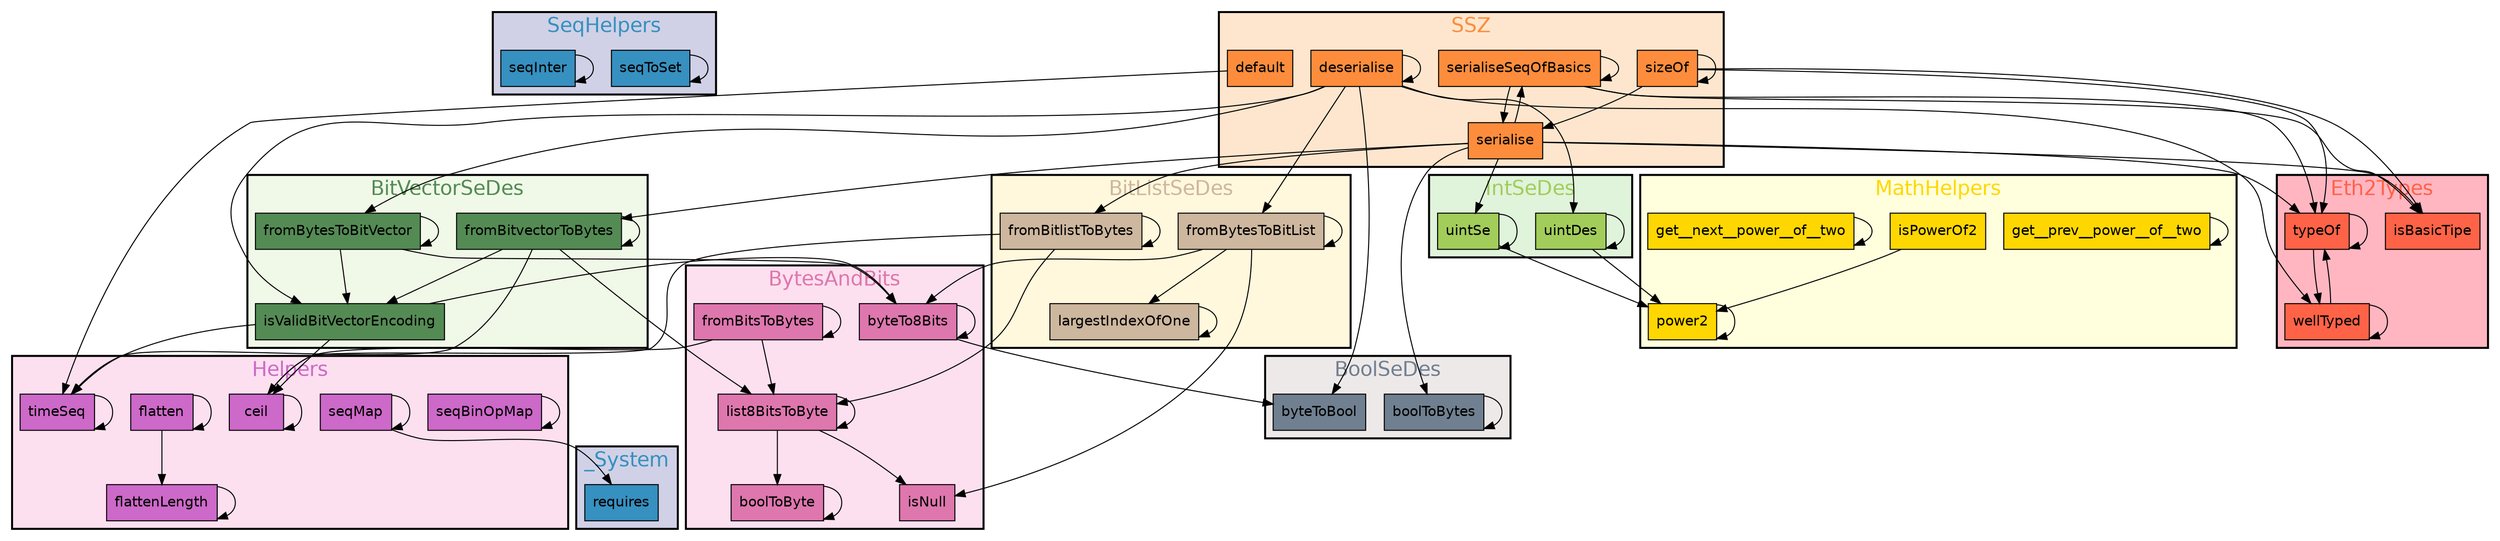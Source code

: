 digraph G {
fontname=helvetica;
subgraph cluster_SeqHelpers {
style=filled;
fontsize="20.0";
fillcolor="#d0d1e6";
fontcolor="#3690c0";
penwidth=2;
label=SeqHelpers;
seqToSet [shape=rectangle, style=filled, fontname=helvetica, fillcolor="#3690c0"];
seqInter [shape=rectangle, style=filled, fontname=helvetica, fillcolor="#3690c0"];
}

subgraph cluster_BitListSeDes {
style=filled;
fontsize="20.0";
fillcolor=cornsilk;
fontcolor=bisque3;
penwidth=2;
label=BitListSeDes;
fromBytesToBitList [shape=rectangle, style=filled, fontname=helvetica, fillcolor=bisque3];
largestIndexOfOne [shape=rectangle, style=filled, fontname=helvetica, fillcolor=bisque3];
fromBitlistToBytes [shape=rectangle, style=filled, fontname=helvetica, fillcolor=bisque3];
}

subgraph cluster_SSZ {
style=filled;
fontsize="20.0";
fillcolor="#fee6ce";
fontcolor="#fd8d3c";
penwidth=2;
label=SSZ;
serialiseSeqOfBasics [shape=rectangle, style=filled, fontname=helvetica, fillcolor="#fd8d3c"];
deserialise [shape=rectangle, style=filled, fontname=helvetica, fillcolor="#fd8d3c"];
serialise [shape=rectangle, style=filled, fontname=helvetica, fillcolor="#fd8d3c"];
default [shape=rectangle, style=filled, fontname=helvetica, fillcolor="#fd8d3c"];
sizeOf [shape=rectangle, style=filled, fontname=helvetica, fillcolor="#fd8d3c"];
}

subgraph cluster_BytesAndBits {
style=filled;
fontsize="20.0";
fillcolor="#fde0ef";
fontcolor="#de77ae";
penwidth=2;
label=BytesAndBits;
fromBitsToBytes [shape=rectangle, style=filled, fontname=helvetica, fillcolor="#de77ae"];
byteTo8Bits [shape=rectangle, style=filled, fontname=helvetica, fillcolor="#de77ae"];
boolToByte [shape=rectangle, style=filled, fontname=helvetica, fillcolor="#de77ae"];
list8BitsToByte [shape=rectangle, style=filled, fontname=helvetica, fillcolor="#de77ae"];
isNull [shape=rectangle, style=filled, fontname=helvetica, fillcolor="#de77ae"];
}

subgraph cluster_Eth2Types {
style=filled;
fontsize="20.0";
fillcolor=lightpink;
fontcolor=tomato;
penwidth=2;
label=Eth2Types;
typeOf [shape=rectangle, style=filled, fontname=helvetica, fillcolor=tomato];
isBasicTipe [shape=rectangle, style=filled, fontname=helvetica, fillcolor=tomato];
wellTyped [shape=rectangle, style=filled, fontname=helvetica, fillcolor=tomato];
}

subgraph cluster_MathHelpers {
style=filled;
fontsize="20.0";
fillcolor="#ffffdd";
fontcolor=gold;
penwidth=2;
label=MathHelpers;
get__prev__power__of__two [shape=rectangle, style=filled, fontname=helvetica, fillcolor=gold];
isPowerOf2 [shape=rectangle, style=filled, fontname=helvetica, fillcolor=gold];
power2 [shape=rectangle, style=filled, fontname=helvetica, fillcolor=gold];
get__next__power__of__two [shape=rectangle, style=filled, fontname=helvetica, fillcolor=gold];
}

subgraph cluster_IntSeDes {
style=filled;
fontsize="20.0";
fillcolor="#e0f3db";
fontcolor=darkolivegreen3;
penwidth=2;
label=IntSeDes;
uintSe [shape=rectangle, style=filled, fontname=helvetica, fillcolor=darkolivegreen3];
uintDes [shape=rectangle, style=filled, fontname=helvetica, fillcolor=darkolivegreen3];
}

subgraph cluster_Helpers {
style=filled;
fontsize="20.0";
fillcolor="#fde0ef";
fontcolor=orchid3;
penwidth=2;
label=Helpers;
seqBinOpMap [shape=rectangle, style=filled, fontname=helvetica, fillcolor=orchid3];
seqMap [shape=rectangle, style=filled, fontname=helvetica, fillcolor=orchid3];
timeSeq [shape=rectangle, style=filled, fontname=helvetica, fillcolor=orchid3];
flatten [shape=rectangle, style=filled, fontname=helvetica, fillcolor=orchid3];
ceil [shape=rectangle, style=filled, fontname=helvetica, fillcolor=orchid3];
flattenLength [shape=rectangle, style=filled, fontname=helvetica, fillcolor=orchid3];
}

subgraph cluster_BoolSeDes {
style=filled;
fontsize="20.0";
fillcolor=snow2;
fontcolor=slategrey;
penwidth=2;
label=BoolSeDes;
boolToBytes [shape=rectangle, style=filled, fontname=helvetica, fillcolor=slategrey];
byteToBool [shape=rectangle, style=filled, fontname=helvetica, fillcolor=slategrey];
}

subgraph cluster_BitVectorSeDes {
style=filled;
fontsize="20.0";
fillcolor="#f0f9e8";
fontcolor=palegreen4;
penwidth=2;
label=BitVectorSeDes;
isValidBitVectorEncoding [shape=rectangle, style=filled, fontname=helvetica, fillcolor=palegreen4];
fromBytesToBitVector [shape=rectangle, style=filled, fontname=helvetica, fillcolor=palegreen4];
fromBitvectorToBytes [shape=rectangle, style=filled, fontname=helvetica, fillcolor=palegreen4];
}

subgraph cluster__System {
style=filled;
fontsize="20.0";
fillcolor="#d0d1e6";
fontcolor="#3690c0";
penwidth=2;
label=_System;
requires [shape=rectangle, style=filled, fontname=helvetica, fillcolor="#3690c0"];
}

seqBinOpMap -> seqBinOpMap;
seqMap -> requires;
seqMap -> seqMap;
timeSeq -> timeSeq;
get__prev__power__of__two -> get__prev__power__of__two;
typeOf -> typeOf;
typeOf -> wellTyped;
fromBitsToBytes -> ceil;
fromBitsToBytes -> fromBitsToBytes;
fromBitsToBytes -> list8BitsToByte;
byteTo8Bits -> byteTo8Bits;
byteTo8Bits -> byteToBool;
isValidBitVectorEncoding -> byteTo8Bits;
isValidBitVectorEncoding -> ceil;
isValidBitVectorEncoding -> timeSeq;
fromBytesToBitList -> byteTo8Bits;
fromBytesToBitList -> fromBytesToBitList;
fromBytesToBitList -> isNull;
fromBytesToBitList -> largestIndexOfOne;
boolToBytes -> boolToBytes;
flatten -> flatten;
flatten -> flattenLength;
serialiseSeqOfBasics -> isBasicTipe;
serialiseSeqOfBasics -> serialise;
serialiseSeqOfBasics -> serialiseSeqOfBasics;
serialiseSeqOfBasics -> typeOf;
boolToByte -> boolToByte;
isPowerOf2 -> power2;
power2 -> power2;
fromBytesToBitVector -> byteTo8Bits;
fromBytesToBitVector -> fromBytesToBitVector;
fromBytesToBitVector -> isValidBitVectorEncoding;
uintSe -> power2;
uintSe -> uintSe;
ceil -> ceil;
list8BitsToByte -> boolToByte;
list8BitsToByte -> isNull;
list8BitsToByte -> list8BitsToByte;
flattenLength -> flattenLength;
deserialise -> byteToBool;
deserialise -> deserialise;
deserialise -> fromBytesToBitList;
deserialise -> fromBytesToBitVector;
deserialise -> isValidBitVectorEncoding;
deserialise -> uintDes;
deserialise -> wellTyped;
uintDes -> power2;
uintDes -> uintDes;
serialise -> boolToBytes;
serialise -> fromBitlistToBytes;
serialise -> fromBitvectorToBytes;
serialise -> isBasicTipe;
serialise -> serialiseSeqOfBasics;
serialise -> typeOf;
serialise -> uintSe;
seqToSet -> seqToSet;
default -> timeSeq;
largestIndexOfOne -> largestIndexOfOne;
fromBitvectorToBytes -> fromBitvectorToBytes;
fromBitvectorToBytes -> isValidBitVectorEncoding;
fromBitvectorToBytes -> list8BitsToByte;
fromBitvectorToBytes -> timeSeq;
get__next__power__of__two -> get__next__power__of__two;
fromBitlistToBytes -> ceil;
fromBitlistToBytes -> fromBitlistToBytes;
fromBitlistToBytes -> list8BitsToByte;
sizeOf -> isBasicTipe;
sizeOf -> serialise;
sizeOf -> sizeOf;
sizeOf -> typeOf;
wellTyped -> typeOf;
wellTyped -> wellTyped;
seqInter -> seqInter;
}
